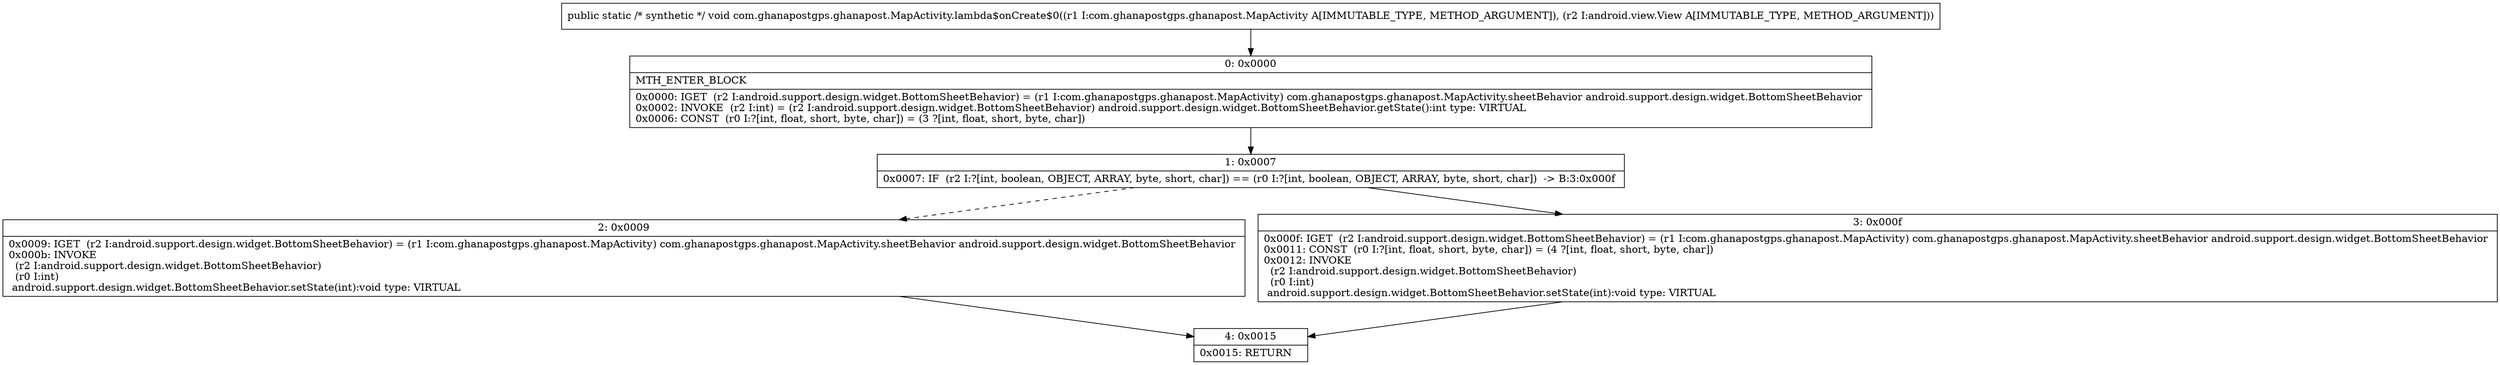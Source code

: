 digraph "CFG forcom.ghanapostgps.ghanapost.MapActivity.lambda$onCreate$0(Lcom\/ghanapostgps\/ghanapost\/MapActivity;Landroid\/view\/View;)V" {
Node_0 [shape=record,label="{0\:\ 0x0000|MTH_ENTER_BLOCK\l|0x0000: IGET  (r2 I:android.support.design.widget.BottomSheetBehavior) = (r1 I:com.ghanapostgps.ghanapost.MapActivity) com.ghanapostgps.ghanapost.MapActivity.sheetBehavior android.support.design.widget.BottomSheetBehavior \l0x0002: INVOKE  (r2 I:int) = (r2 I:android.support.design.widget.BottomSheetBehavior) android.support.design.widget.BottomSheetBehavior.getState():int type: VIRTUAL \l0x0006: CONST  (r0 I:?[int, float, short, byte, char]) = (3 ?[int, float, short, byte, char]) \l}"];
Node_1 [shape=record,label="{1\:\ 0x0007|0x0007: IF  (r2 I:?[int, boolean, OBJECT, ARRAY, byte, short, char]) == (r0 I:?[int, boolean, OBJECT, ARRAY, byte, short, char])  \-\> B:3:0x000f \l}"];
Node_2 [shape=record,label="{2\:\ 0x0009|0x0009: IGET  (r2 I:android.support.design.widget.BottomSheetBehavior) = (r1 I:com.ghanapostgps.ghanapost.MapActivity) com.ghanapostgps.ghanapost.MapActivity.sheetBehavior android.support.design.widget.BottomSheetBehavior \l0x000b: INVOKE  \l  (r2 I:android.support.design.widget.BottomSheetBehavior)\l  (r0 I:int)\l android.support.design.widget.BottomSheetBehavior.setState(int):void type: VIRTUAL \l}"];
Node_3 [shape=record,label="{3\:\ 0x000f|0x000f: IGET  (r2 I:android.support.design.widget.BottomSheetBehavior) = (r1 I:com.ghanapostgps.ghanapost.MapActivity) com.ghanapostgps.ghanapost.MapActivity.sheetBehavior android.support.design.widget.BottomSheetBehavior \l0x0011: CONST  (r0 I:?[int, float, short, byte, char]) = (4 ?[int, float, short, byte, char]) \l0x0012: INVOKE  \l  (r2 I:android.support.design.widget.BottomSheetBehavior)\l  (r0 I:int)\l android.support.design.widget.BottomSheetBehavior.setState(int):void type: VIRTUAL \l}"];
Node_4 [shape=record,label="{4\:\ 0x0015|0x0015: RETURN   \l}"];
MethodNode[shape=record,label="{public static \/* synthetic *\/ void com.ghanapostgps.ghanapost.MapActivity.lambda$onCreate$0((r1 I:com.ghanapostgps.ghanapost.MapActivity A[IMMUTABLE_TYPE, METHOD_ARGUMENT]), (r2 I:android.view.View A[IMMUTABLE_TYPE, METHOD_ARGUMENT])) }"];
MethodNode -> Node_0;
Node_0 -> Node_1;
Node_1 -> Node_2[style=dashed];
Node_1 -> Node_3;
Node_2 -> Node_4;
Node_3 -> Node_4;
}

